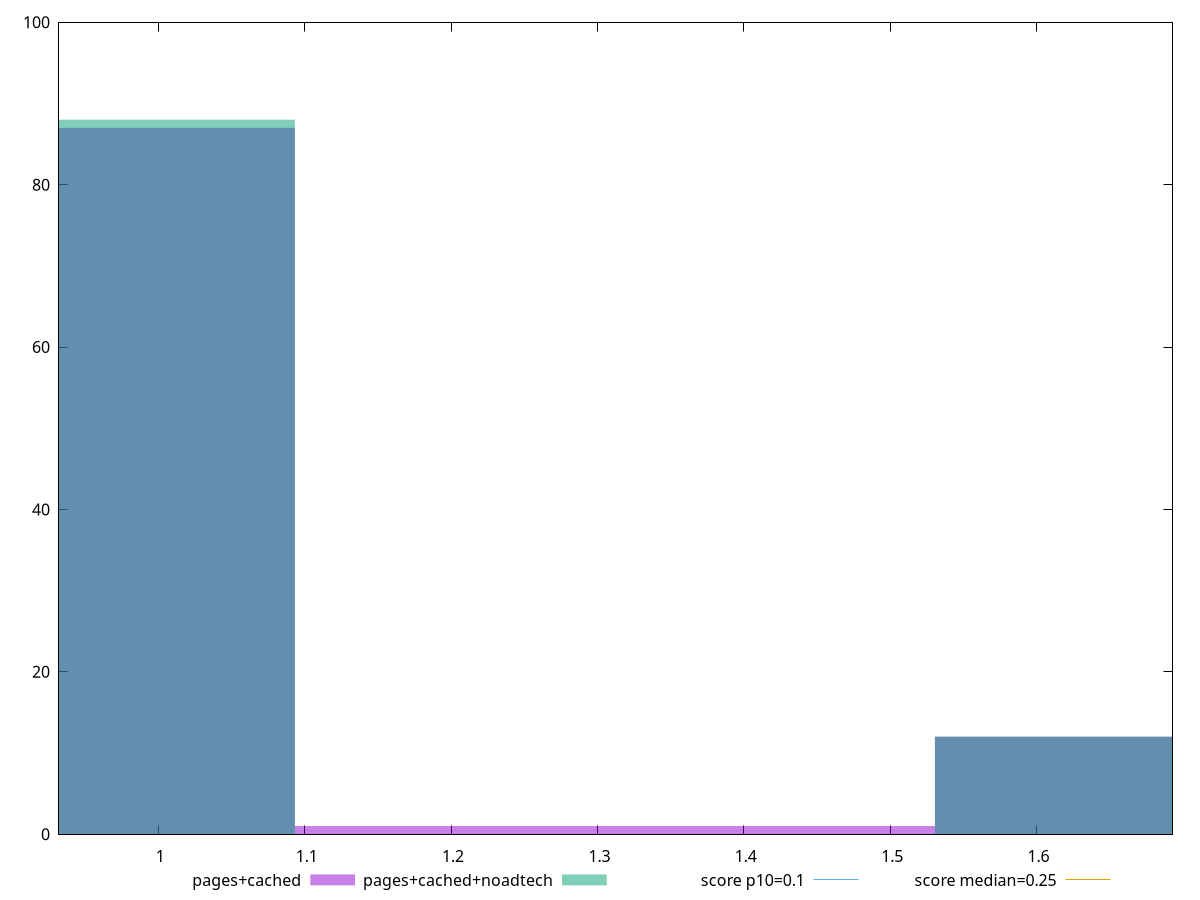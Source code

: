 reset

$pagesCached <<EOF
0.8746170596208985 87
1.3119255894313477 1
1.749234119241797 12
EOF

$pagesCachedNoadtech <<EOF
0.8746170596208985 88
1.749234119241797 12
EOF

set key outside below
set boxwidth 0.43730852981044926
set xrange [0.9321282912360298:1.6929032457139759]
set yrange [0:100]
set trange [0:100]
set style fill transparent solid 0.5 noborder

set parametric
set terminal svg size 640, 500 enhanced background rgb 'white'
set output "report_00013_2021-02-09T12-04-24.940Z/cumulative-layout-shift/comparison/histogram/1_vs_2.svg"

plot $pagesCached title "pages+cached" with boxes, \
     $pagesCachedNoadtech title "pages+cached+noadtech" with boxes, \
     0.1,t title "score p10=0.1", \
     0.25,t title "score median=0.25"

reset
